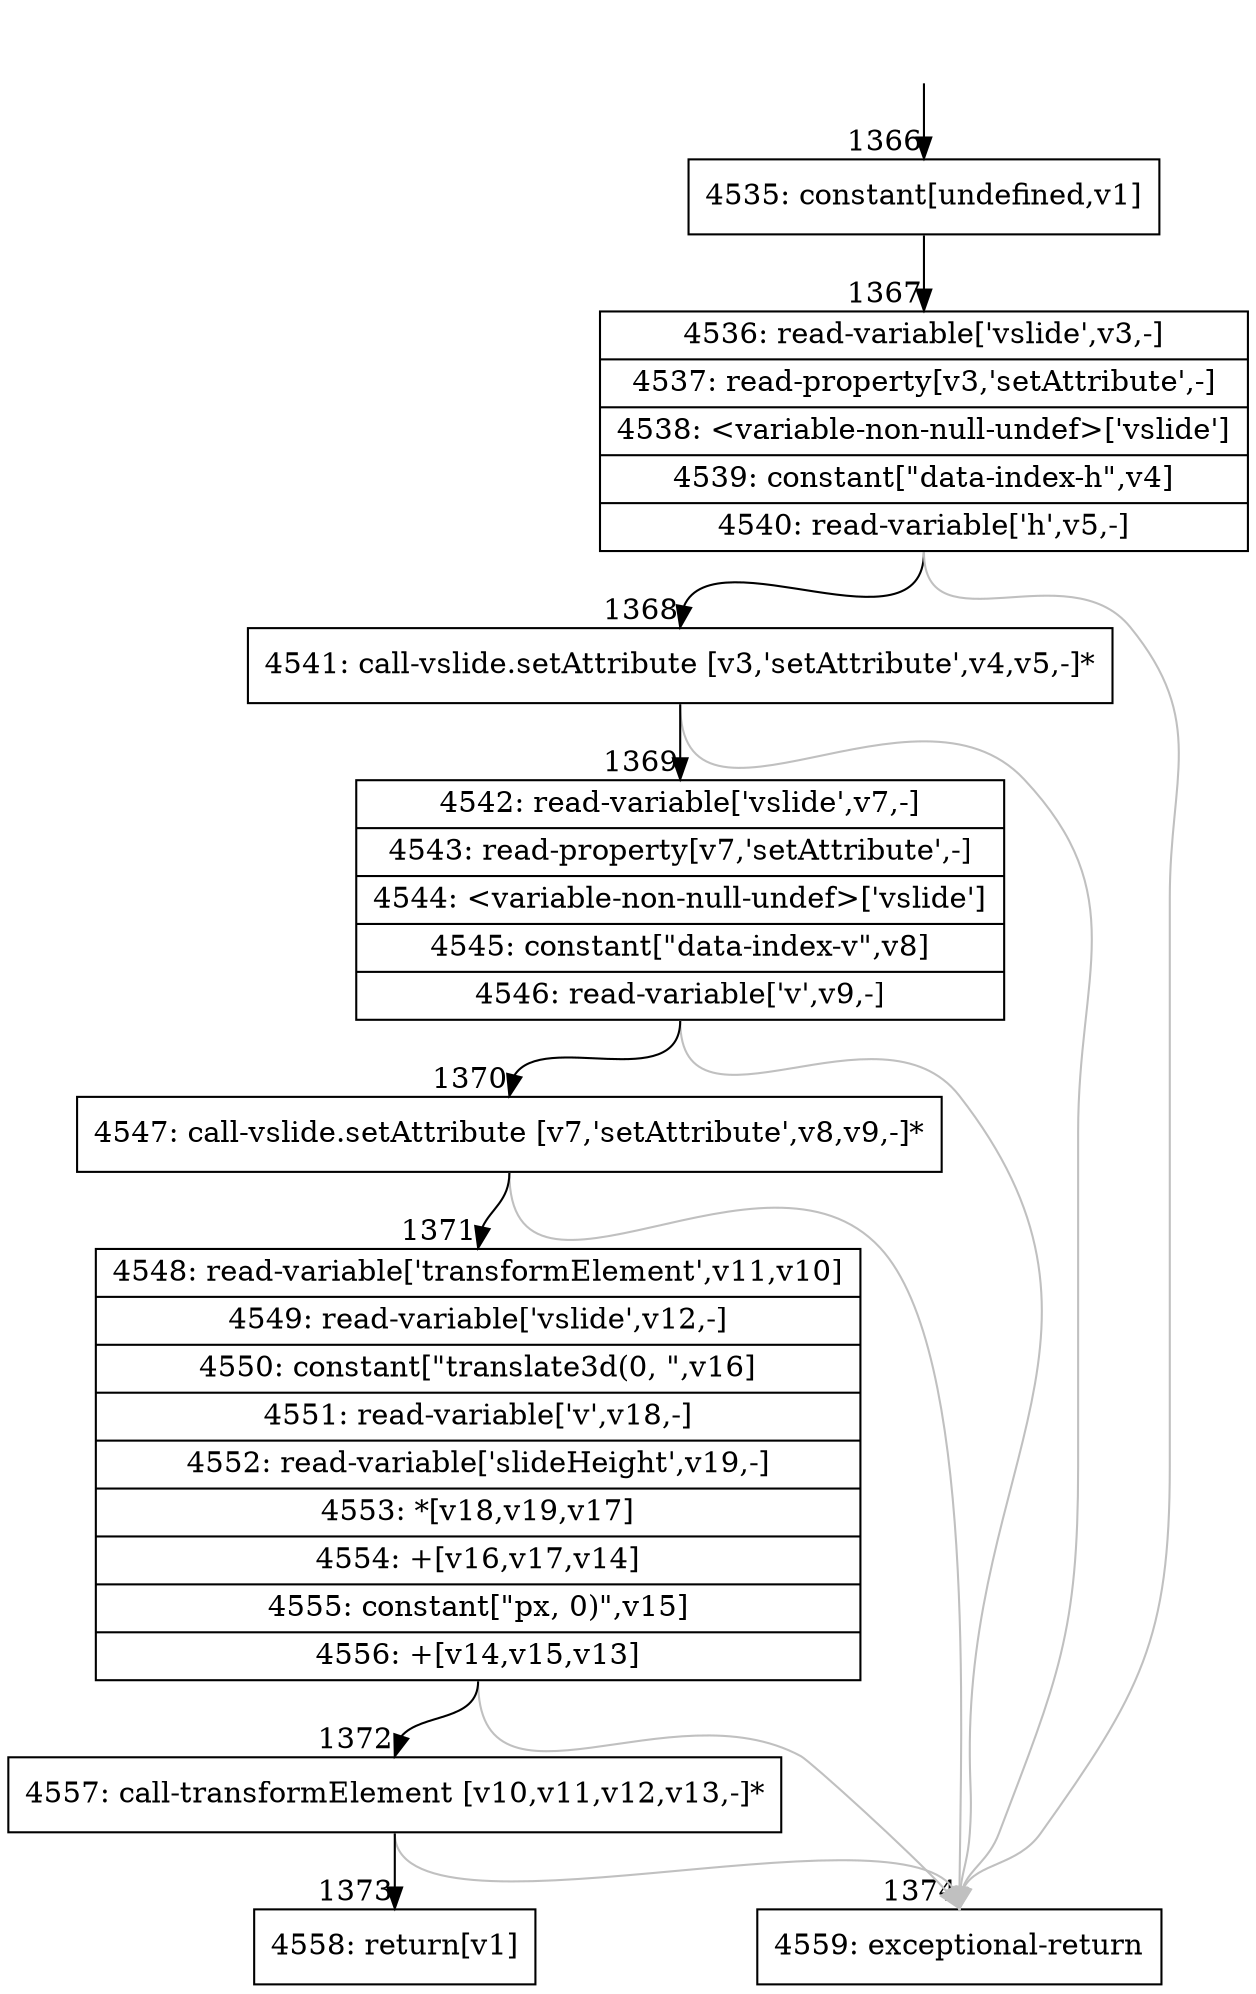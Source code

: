 digraph {
rankdir="TD"
BB_entry89[shape=none,label=""];
BB_entry89 -> BB1366 [tailport=s, headport=n, headlabel="    1366"]
BB1366 [shape=record label="{4535: constant[undefined,v1]}" ] 
BB1366 -> BB1367 [tailport=s, headport=n, headlabel="      1367"]
BB1367 [shape=record label="{4536: read-variable['vslide',v3,-]|4537: read-property[v3,'setAttribute',-]|4538: \<variable-non-null-undef\>['vslide']|4539: constant[\"data-index-h\",v4]|4540: read-variable['h',v5,-]}" ] 
BB1367 -> BB1368 [tailport=s, headport=n, headlabel="      1368"]
BB1367 -> BB1374 [tailport=s, headport=n, color=gray, headlabel="      1374"]
BB1368 [shape=record label="{4541: call-vslide.setAttribute [v3,'setAttribute',v4,v5,-]*}" ] 
BB1368 -> BB1369 [tailport=s, headport=n, headlabel="      1369"]
BB1368 -> BB1374 [tailport=s, headport=n, color=gray]
BB1369 [shape=record label="{4542: read-variable['vslide',v7,-]|4543: read-property[v7,'setAttribute',-]|4544: \<variable-non-null-undef\>['vslide']|4545: constant[\"data-index-v\",v8]|4546: read-variable['v',v9,-]}" ] 
BB1369 -> BB1370 [tailport=s, headport=n, headlabel="      1370"]
BB1369 -> BB1374 [tailport=s, headport=n, color=gray]
BB1370 [shape=record label="{4547: call-vslide.setAttribute [v7,'setAttribute',v8,v9,-]*}" ] 
BB1370 -> BB1371 [tailport=s, headport=n, headlabel="      1371"]
BB1370 -> BB1374 [tailport=s, headport=n, color=gray]
BB1371 [shape=record label="{4548: read-variable['transformElement',v11,v10]|4549: read-variable['vslide',v12,-]|4550: constant[\"translate3d(0, \",v16]|4551: read-variable['v',v18,-]|4552: read-variable['slideHeight',v19,-]|4553: *[v18,v19,v17]|4554: +[v16,v17,v14]|4555: constant[\"px, 0)\",v15]|4556: +[v14,v15,v13]}" ] 
BB1371 -> BB1372 [tailport=s, headport=n, headlabel="      1372"]
BB1371 -> BB1374 [tailport=s, headport=n, color=gray]
BB1372 [shape=record label="{4557: call-transformElement [v10,v11,v12,v13,-]*}" ] 
BB1372 -> BB1373 [tailport=s, headport=n, headlabel="      1373"]
BB1372 -> BB1374 [tailport=s, headport=n, color=gray]
BB1373 [shape=record label="{4558: return[v1]}" ] 
BB1374 [shape=record label="{4559: exceptional-return}" ] 
//#$~ 1762
}
